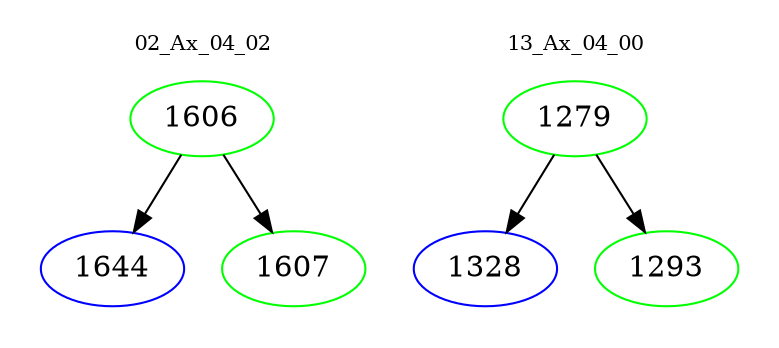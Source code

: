 digraph{
subgraph cluster_0 {
color = white
label = "02_Ax_04_02";
fontsize=10;
T0_1606 [label="1606", color="green"]
T0_1606 -> T0_1644 [color="black"]
T0_1644 [label="1644", color="blue"]
T0_1606 -> T0_1607 [color="black"]
T0_1607 [label="1607", color="green"]
}
subgraph cluster_1 {
color = white
label = "13_Ax_04_00";
fontsize=10;
T1_1279 [label="1279", color="green"]
T1_1279 -> T1_1328 [color="black"]
T1_1328 [label="1328", color="blue"]
T1_1279 -> T1_1293 [color="black"]
T1_1293 [label="1293", color="green"]
}
}

